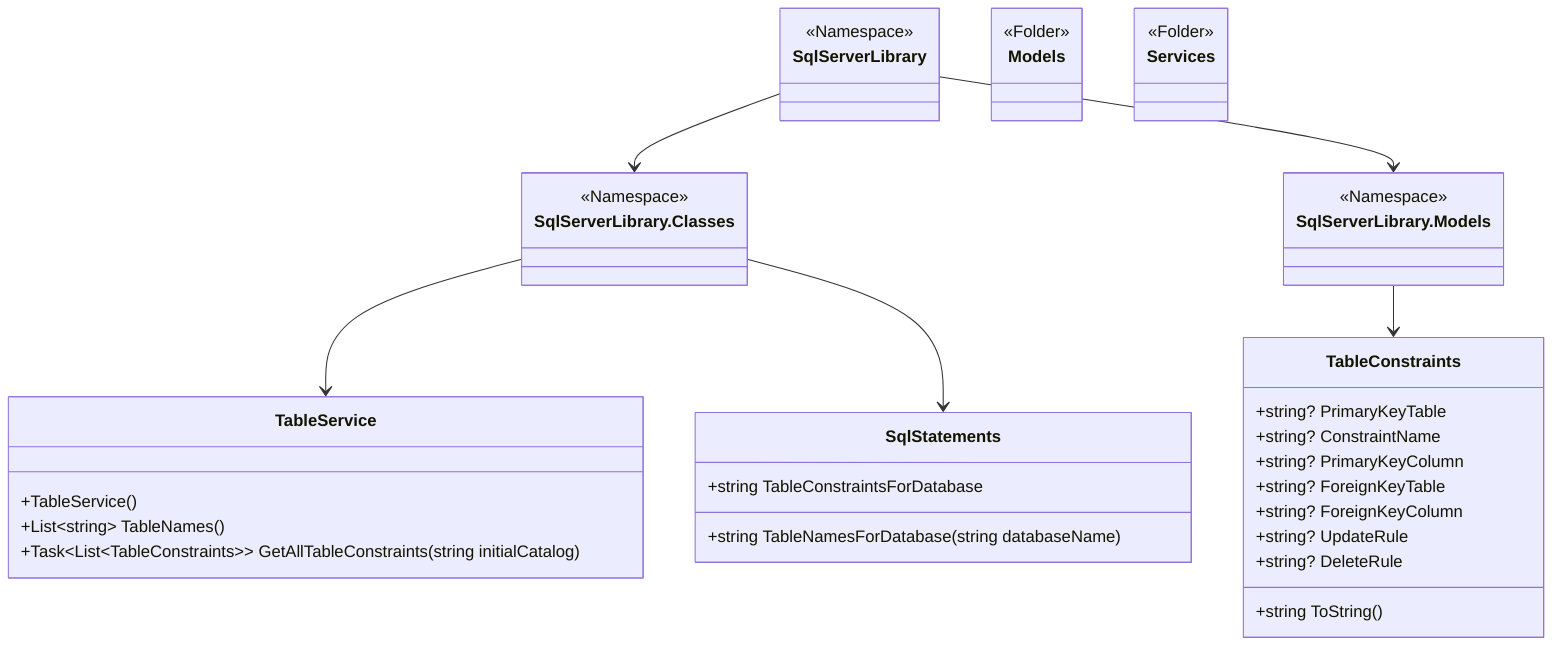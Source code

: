 classDiagram
    direction TB

    class SqlServerLibrary {
        <<Namespace>>
    }

    class SqlServerLibrary.Classes {
        <<Namespace>>
    }

    class SqlServerLibrary.Models {
        <<Namespace>>
    }

    class TableService {
        +TableService()
        +List~string~ TableNames()
        +Task~List~TableConstraints~~ GetAllTableConstraints(string initialCatalog)
    }

    class TableConstraints {
        +string? PrimaryKeyTable
        +string? ConstraintName
        +string? PrimaryKeyColumn
        +string? ForeignKeyTable
        +string? ForeignKeyColumn
        +string? UpdateRule
        +string? DeleteRule
        +string ToString()
    }

    class SqlStatements {
        +string TableNamesForDatabase(string databaseName)
        +string TableConstraintsForDatabase
    }




    class Models {
        <<Folder>>
    }

    class Services {
        <<Folder>>
    }

    %% Relationships
    SqlServerLibrary --> SqlServerLibrary.Classes
    SqlServerLibrary --> SqlServerLibrary.Models
    SqlServerLibrary.Classes --> TableService
    SqlServerLibrary.Models --> TableConstraints
    SqlServerLibrary.Classes --> SqlStatements